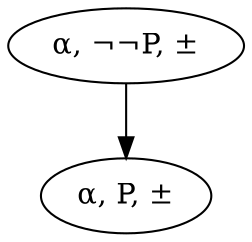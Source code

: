 digraph {
    a [label="α, ¬¬P, ±"];
    b [label="α, P, ±"];
    a -> b;
}

digraph {
    a [label="α, P ∧ Q, +"];
    b [label="α, P, +"];
    c [label="α, Q, +"];
    a -> b; b -> c;
}

digraph {
    a [label="α, P ∧ Q, -"];
    b [label="α, P, -"];
    c [label="α, Q, -"];
    a -> b; a -> c;
}

digraph {
    a [label="α, ¬(P ∧ Q), ±"];
    b [label="α, ¬P ∨ ¬Q, ±"];
    a -> b;
}
